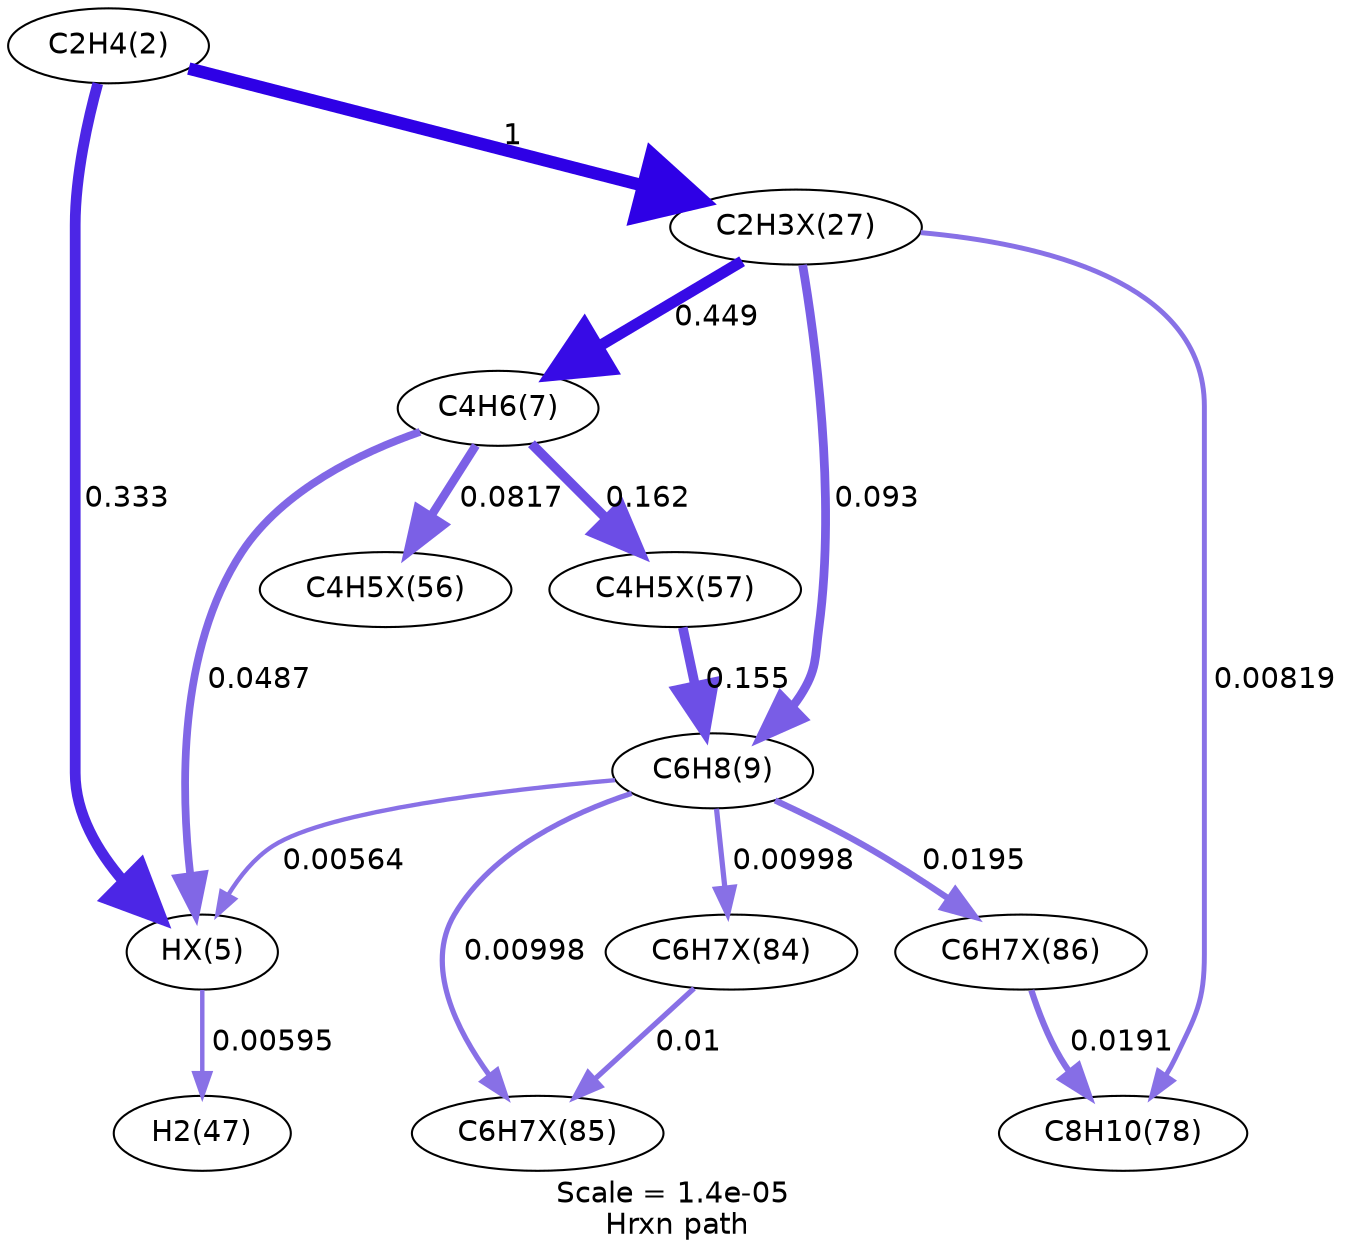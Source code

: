 digraph reaction_paths {
center=1;
s5 -> s34[fontname="Helvetica", style="setlinewidth(5.17)", arrowsize=2.59, color="0.7, 0.833, 0.9"
, label=" 0.333"];
s5 -> s35[fontname="Helvetica", style="setlinewidth(6)", arrowsize=3, color="0.7, 1.5, 0.9"
, label=" 1"];
s8 -> s34[fontname="Helvetica", style="setlinewidth(3.72)", arrowsize=1.86, color="0.7, 0.549, 0.9"
, label=" 0.0487"];
s34 -> s11[fontname="Helvetica", style="setlinewidth(2.13)", arrowsize=1.07, color="0.7, 0.506, 0.9"
, label=" 0.00595"];
s9 -> s34[fontname="Helvetica", style="setlinewidth(2.09)", arrowsize=1.05, color="0.7, 0.506, 0.9"
, label=" 0.00564"];
s35 -> s8[fontname="Helvetica", style="setlinewidth(5.4)", arrowsize=2.7, color="0.7, 0.949, 0.9"
, label=" 0.449"];
s35 -> s9[fontname="Helvetica", style="setlinewidth(4.21)", arrowsize=2.1, color="0.7, 0.593, 0.9"
, label=" 0.093"];
s35 -> s12[fontname="Helvetica", style="setlinewidth(2.37)", arrowsize=1.19, color="0.7, 0.508, 0.9"
, label=" 0.00819"];
s8 -> s47[fontname="Helvetica", style="setlinewidth(4.63)", arrowsize=2.31, color="0.7, 0.662, 0.9"
, label=" 0.162"];
s8 -> s46[fontname="Helvetica", style="setlinewidth(4.11)", arrowsize=2.05, color="0.7, 0.582, 0.9"
, label=" 0.0817"];
s47 -> s9[fontname="Helvetica", style="setlinewidth(4.59)", arrowsize=2.3, color="0.7, 0.655, 0.9"
, label=" 0.155"];
s9 -> s50[fontname="Helvetica", style="setlinewidth(3.03)", arrowsize=1.51, color="0.7, 0.519, 0.9"
, label=" 0.0195"];
s9 -> s49[fontname="Helvetica", style="setlinewidth(2.52)", arrowsize=1.26, color="0.7, 0.51, 0.9"
, label=" 0.00998"];
s9 -> s48[fontname="Helvetica", style="setlinewidth(2.52)", arrowsize=1.26, color="0.7, 0.51, 0.9"
, label=" 0.00998"];
s50 -> s12[fontname="Helvetica", style="setlinewidth(3.01)", arrowsize=1.51, color="0.7, 0.519, 0.9"
, label=" 0.0191"];
s48 -> s49[fontname="Helvetica", style="setlinewidth(2.53)", arrowsize=1.26, color="0.7, 0.51, 0.9"
, label=" 0.01"];
s5 [ fontname="Helvetica", label="C2H4(2)"];
s8 [ fontname="Helvetica", label="C4H6(7)"];
s9 [ fontname="Helvetica", label="C6H8(9)"];
s11 [ fontname="Helvetica", label="H2(47)"];
s12 [ fontname="Helvetica", label="C8H10(78)"];
s34 [ fontname="Helvetica", label="HX(5)"];
s35 [ fontname="Helvetica", label="C2H3X(27)"];
s46 [ fontname="Helvetica", label="C4H5X(56)"];
s47 [ fontname="Helvetica", label="C4H5X(57)"];
s48 [ fontname="Helvetica", label="C6H7X(84)"];
s49 [ fontname="Helvetica", label="C6H7X(85)"];
s50 [ fontname="Helvetica", label="C6H7X(86)"];
 label = "Scale = 1.4e-05\l Hrxn path";
 fontname = "Helvetica";
}
